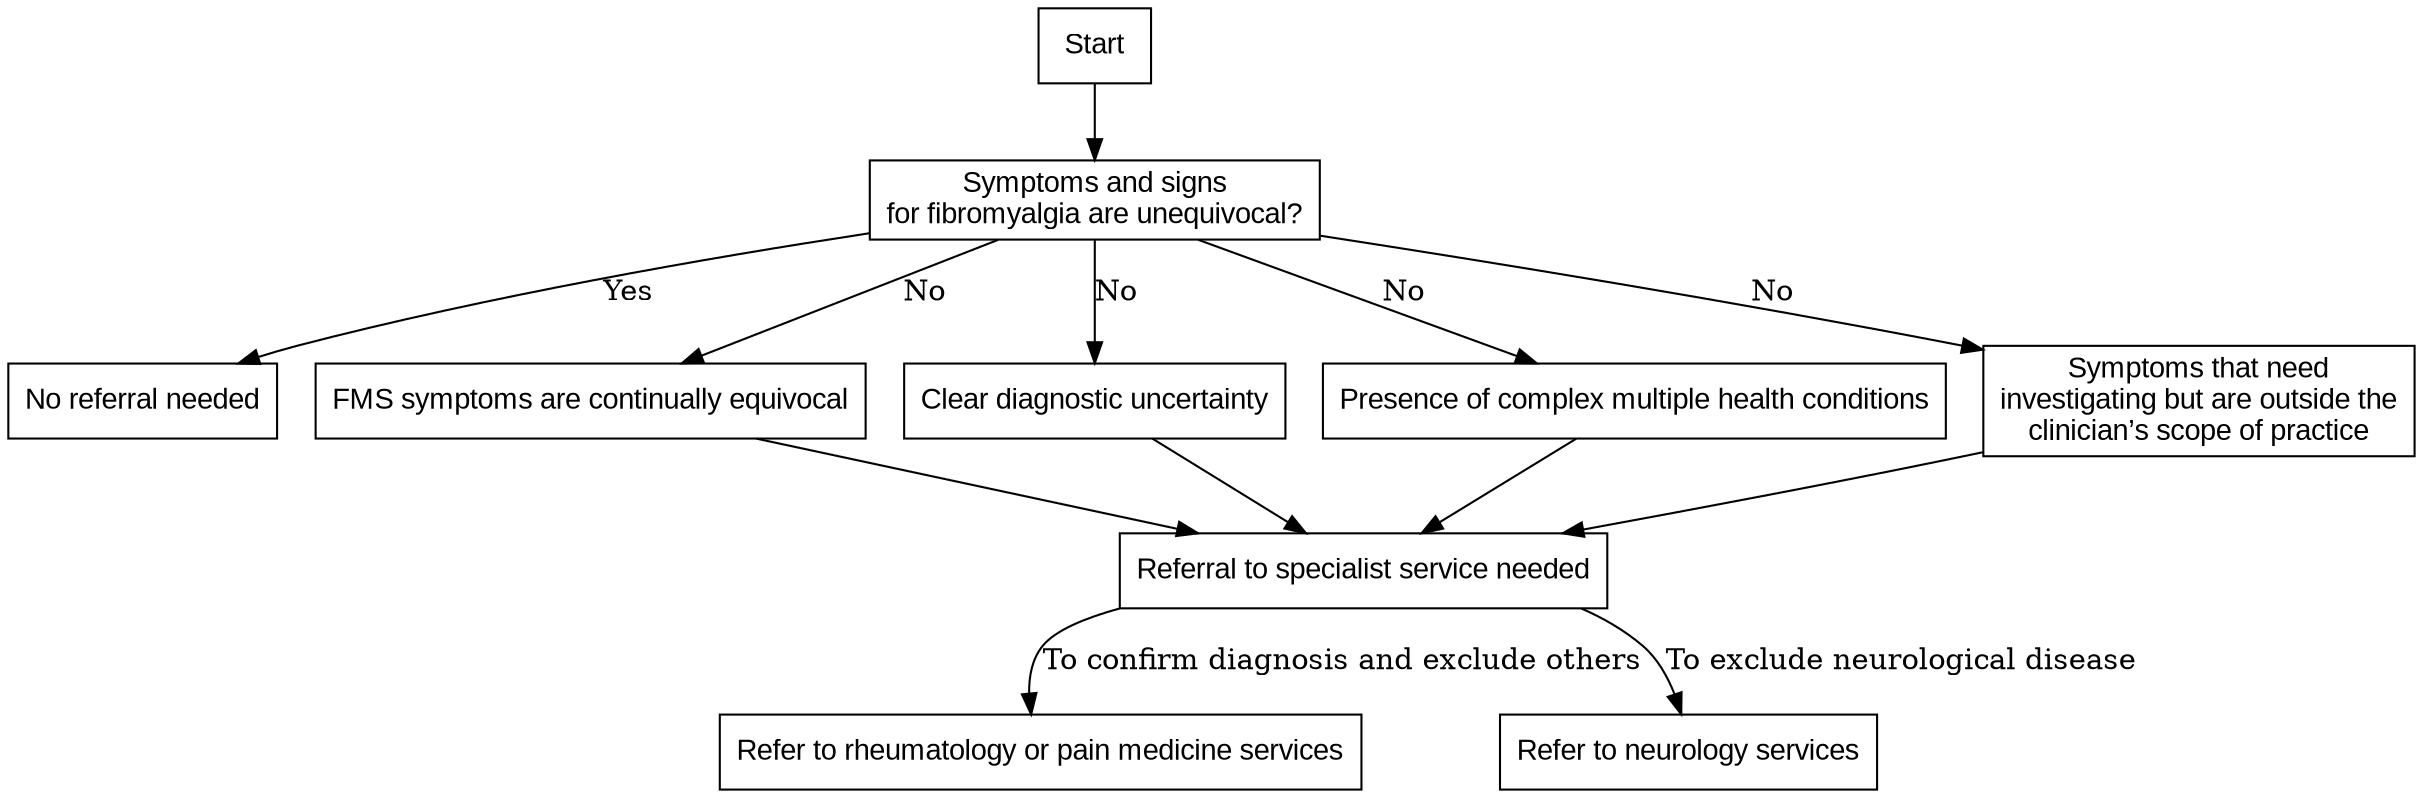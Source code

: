 digraph FM_Clinical_Flowsheet {
    node [shape=box, fontname="Arial"];
    
    Start [label="Start"];
    UnequivocalSymptoms [label="Symptoms and signs\nfor fibromyalgia are unequivocal?"];
    NoReferral [label="No referral needed"];
    ReferralNeeded [label="Referral to specialist service needed"];
    EquivocalSymptoms [label="FMS symptoms are continually equivocal"];
    DiagnosticUncertainty [label="Clear diagnostic uncertainty"];
    ComplexConditions [label="Presence of complex multiple health conditions"];
    RheumatologyPainMedicine [label="Refer to rheumatology or pain medicine services"];
    NeurologyServices [label="Refer to neurology services"];
    OtherSymptoms [label="Symptoms that need\ninvestigating but are outside the\nclinician’s scope of practice"]

    Start -> UnequivocalSymptoms;
    UnequivocalSymptoms -> NoReferral [label="Yes"];
    UnequivocalSymptoms  -> EquivocalSymptoms [label="No"];
    UnequivocalSymptoms  -> DiagnosticUncertainty [label="No"];
    UnequivocalSymptoms  -> ComplexConditions [label="No"];
    UnequivocalSymptoms  -> OtherSymptoms [label="No"];
    
    EquivocalSymptoms   -> ReferralNeeded;
    DiagnosticUncertainty  -> ReferralNeeded;
    ComplexConditions -> ReferralNeeded;
    OtherSymptoms  -> ReferralNeeded;
    ReferralNeeded -> NeurologyServices [label="To exclude neurological disease"]
    ReferralNeeded -> RheumatologyPainMedicine [label="To confirm diagnosis and exclude others"]
    
}
